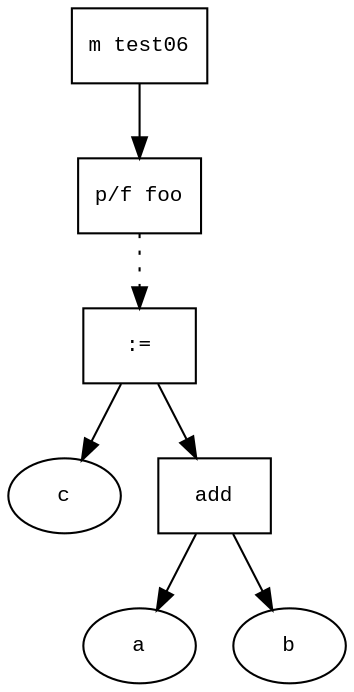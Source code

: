 digraph AST {
  graph [fontname="Times New Roman",fontsize=10];
  node  [fontname="Courier New",fontsize=10];
  edge  [fontname="Times New Roman",fontsize=10];

  node0 [label="m test06",shape=box];
  node1 [label="p/f foo",shape=box];
  node6 [label=":=",shape=box];
  node2 [label="c",shape=ellipse];
  node6->node2;
  node5 [label="add",shape=box];
  node3 [label="a",shape=ellipse];
  node5->node3;
  node4 [label="b",shape=ellipse];
  node5->node4;
  node6->node5;
  node1 -> node6 [style=dotted];
  node0 -> node1;
}
